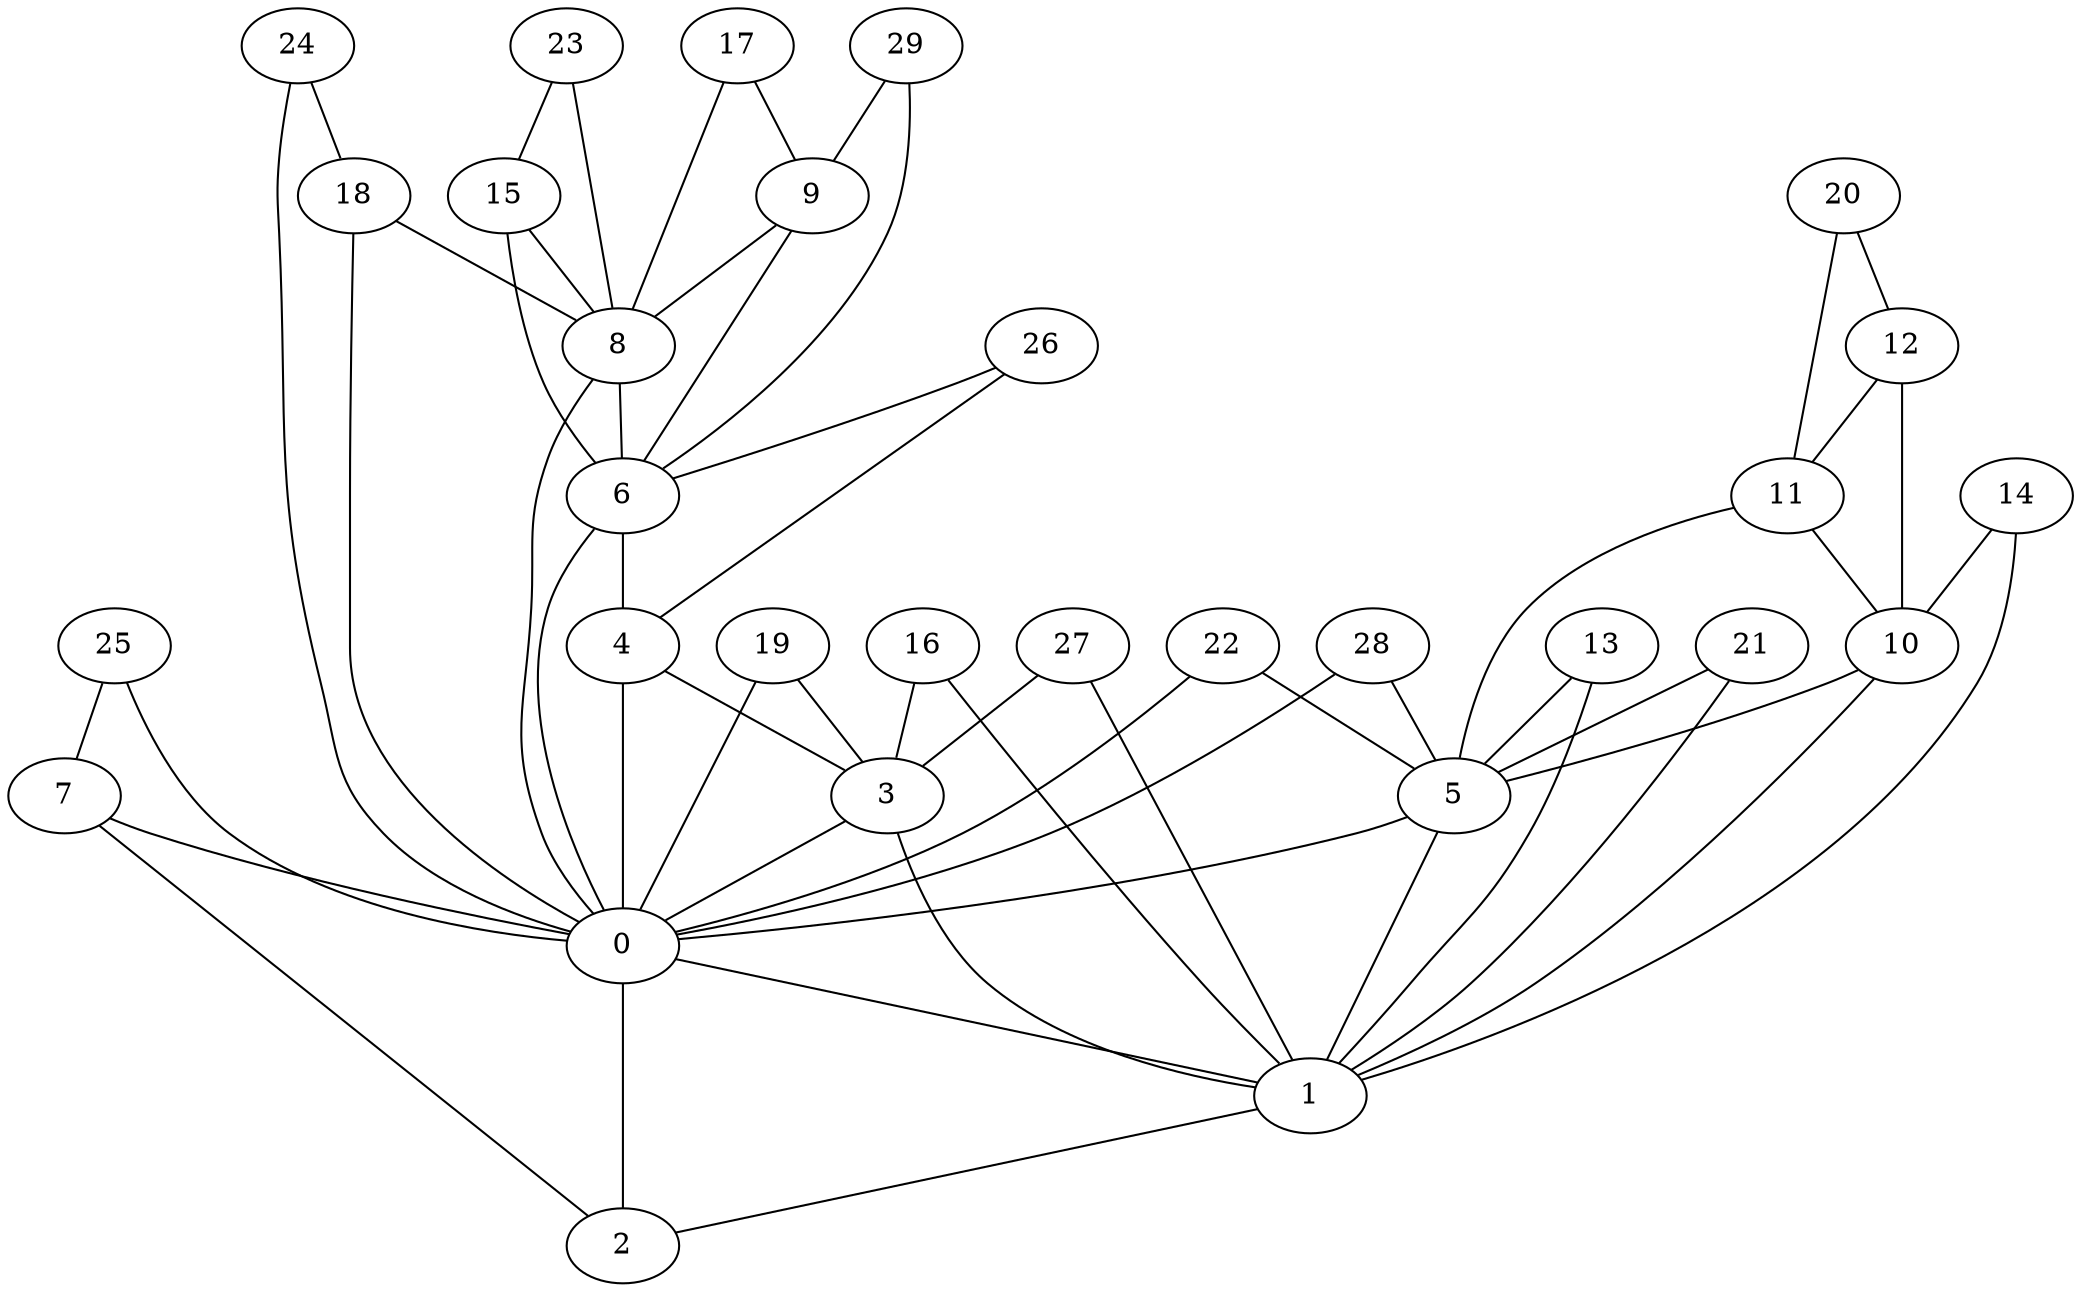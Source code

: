 graph Dorogovtsev_Mendes_30 {
0;
1;
2;
3;
4;
5;
6;
7;
8;
9;
10;
11;
12;
13;
14;
15;
16;
17;
18;
19;
20;
21;
22;
23;
24;
25;
26;
27;
28;
29;
0 -- 1;
1 -- 2;
2 -- 0;
3 -- 0;
3 -- 1;
4 -- 3;
4 -- 0;
5 -- 0;
5 -- 1;
6 -- 4;
6 -- 0;
7 -- 2;
7 -- 0;
8 -- 6;
8 -- 0;
9 -- 8;
9 -- 6;
10 -- 5;
10 -- 1;
11 -- 10;
11 -- 5;
12 -- 11;
12 -- 10;
13 -- 5;
13 -- 1;
14 -- 10;
14 -- 1;
15 -- 8;
15 -- 6;
16 -- 3;
16 -- 1;
17 -- 9;
17 -- 8;
18 -- 8;
18 -- 0;
19 -- 3;
19 -- 0;
20 -- 12;
20 -- 11;
21 -- 5;
21 -- 1;
22 -- 5;
22 -- 0;
23 -- 15;
23 -- 8;
24 -- 18;
24 -- 0;
25 -- 7;
25 -- 0;
26 -- 6;
26 -- 4;
27 -- 3;
27 -- 1;
28 -- 5;
28 -- 0;
29 -- 9;
29 -- 6;
}